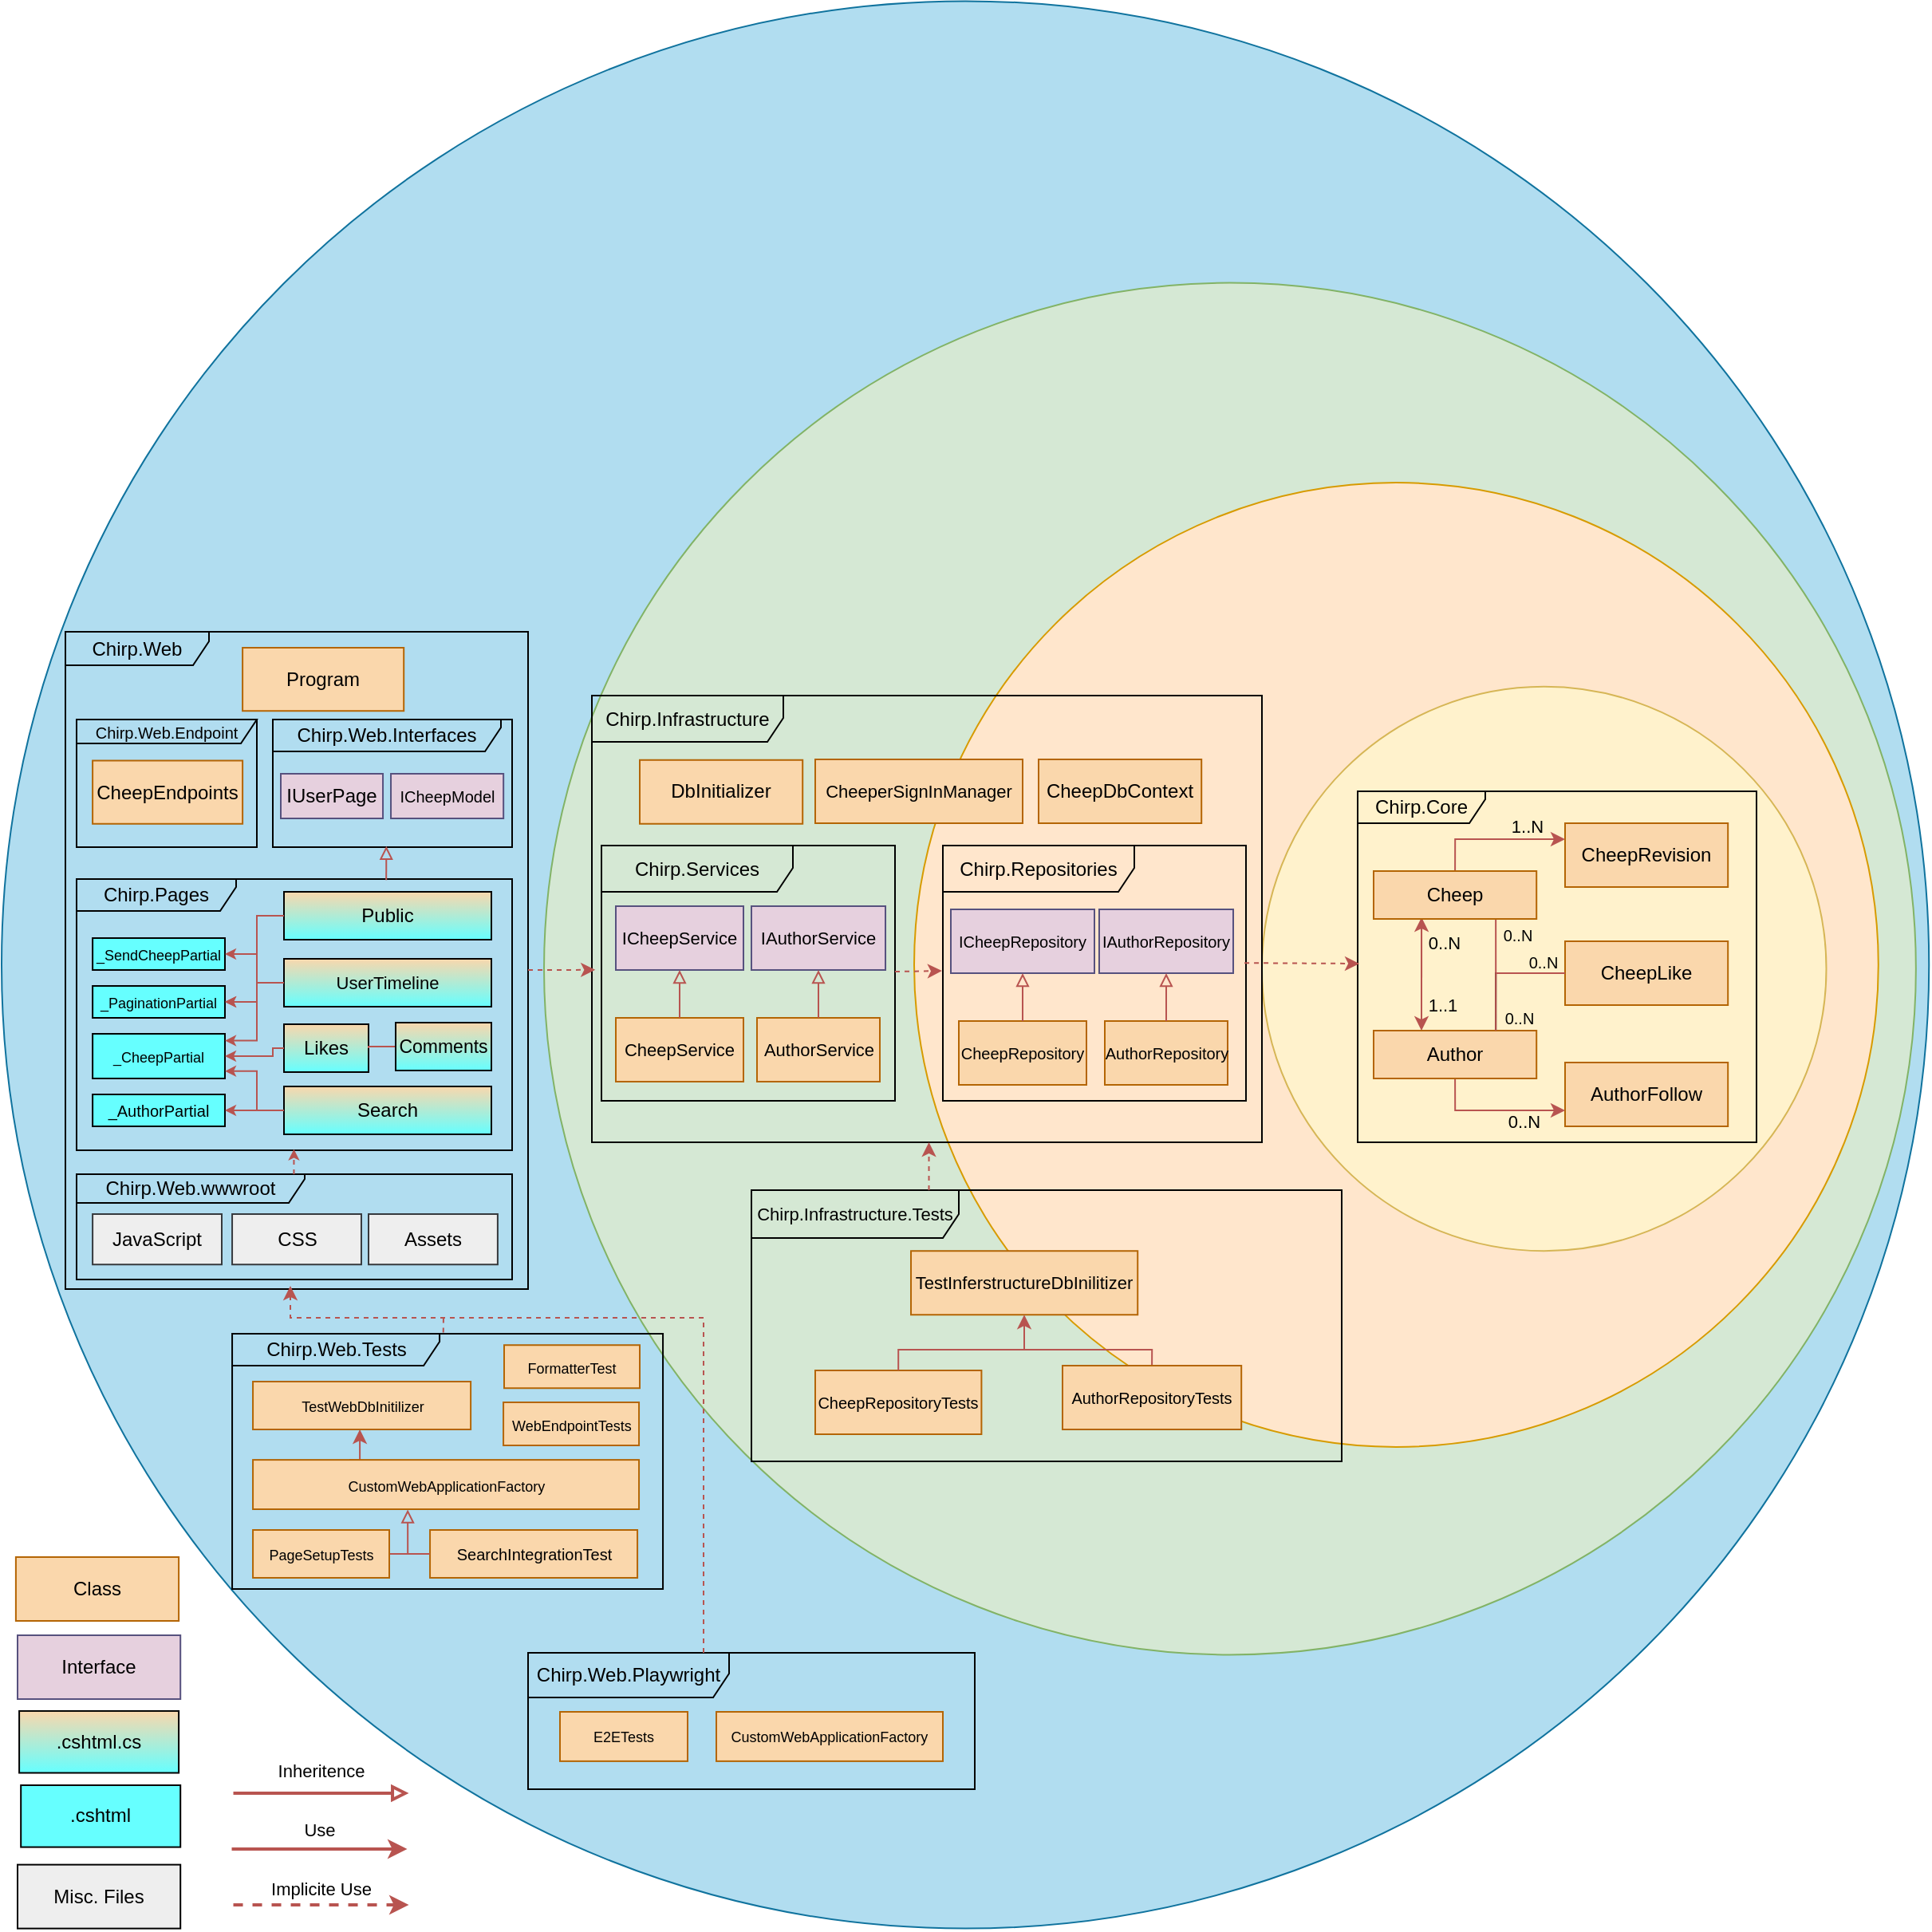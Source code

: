 <mxfile version="25.0.3">
  <diagram name="Side-1" id="nN8M2TYEpf9TXSCZ7ov6">
    <mxGraphModel dx="2339" dy="2115" grid="1" gridSize="10" guides="1" tooltips="1" connect="1" arrows="1" fold="1" page="1" pageScale="1" pageWidth="827" pageHeight="1169" math="0" shadow="0">
      <root>
        <mxCell id="0" />
        <mxCell id="1" parent="0" />
        <mxCell id="RyBurUhnKJ1ASNkBhI7w-6" value="" style="ellipse;whiteSpace=wrap;html=1;aspect=fixed;fillColor=#b1ddf0;strokeColor=#10739e;" parent="1" vertex="1">
          <mxGeometry x="-530" y="-175.31" width="1208.12" height="1208.12" as="geometry" />
        </mxCell>
        <mxCell id="RyBurUhnKJ1ASNkBhI7w-5" value="" style="ellipse;whiteSpace=wrap;html=1;aspect=fixed;fillColor=#d5e8d4;strokeColor=#82b366;" parent="1" vertex="1">
          <mxGeometry x="-190" y="1.28" width="859.93" height="859.93" as="geometry" />
        </mxCell>
        <mxCell id="RyBurUhnKJ1ASNkBhI7w-4" value="" style="ellipse;whiteSpace=wrap;html=1;aspect=fixed;fillColor=#ffe6cc;strokeColor=#d79b00;" parent="1" vertex="1">
          <mxGeometry x="42" y="126.55" width="604.39" height="604.39" as="geometry" />
        </mxCell>
        <mxCell id="RyBurUhnKJ1ASNkBhI7w-3" value="" style="ellipse;whiteSpace=wrap;html=1;aspect=fixed;fillColor=#fff2cc;strokeColor=#d6b656;" parent="1" vertex="1">
          <mxGeometry x="260" y="254.37" width="353.75" height="353.75" as="geometry" />
        </mxCell>
        <mxCell id="RyBurUhnKJ1ASNkBhI7w-7" value="Chirp.Core" style="shape=umlFrame;whiteSpace=wrap;html=1;pointerEvents=0;recursiveResize=0;container=1;collapsible=0;width=80;fillColor=none;height=20;" parent="1" vertex="1">
          <mxGeometry x="320" y="320" width="250" height="220" as="geometry" />
        </mxCell>
        <mxCell id="RyBurUhnKJ1ASNkBhI7w-99" value="AuthorFollow" style="rounded=0;whiteSpace=wrap;html=1;fillColor=#fad7ac;strokeColor=#b46504;" parent="RyBurUhnKJ1ASNkBhI7w-7" vertex="1">
          <mxGeometry x="130.0" y="170" width="102.1" height="40" as="geometry" />
        </mxCell>
        <mxCell id="RyBurUhnKJ1ASNkBhI7w-101" value="CheepRevision" style="rounded=0;whiteSpace=wrap;html=1;fillColor=#fad7ac;strokeColor=#b46504;" parent="RyBurUhnKJ1ASNkBhI7w-7" vertex="1">
          <mxGeometry x="130.0" y="20.0" width="102.1" height="40" as="geometry" />
        </mxCell>
        <mxCell id="RyBurUhnKJ1ASNkBhI7w-100" value="CheepLike" style="rounded=0;whiteSpace=wrap;html=1;fillColor=#fad7ac;strokeColor=#b46504;" parent="RyBurUhnKJ1ASNkBhI7w-7" vertex="1">
          <mxGeometry x="130" y="94" width="102.1" height="40" as="geometry" />
        </mxCell>
        <mxCell id="RyBurUhnKJ1ASNkBhI7w-103" style="edgeStyle=orthogonalEdgeStyle;rounded=0;orthogonalLoop=1;jettySize=auto;html=1;fillColor=#f8cecc;strokeColor=#b85450;" parent="RyBurUhnKJ1ASNkBhI7w-7" edge="1">
          <mxGeometry relative="1" as="geometry">
            <mxPoint x="40" y="149" as="sourcePoint" />
            <mxPoint x="40.04" y="79" as="targetPoint" />
          </mxGeometry>
        </mxCell>
        <mxCell id="RyBurUhnKJ1ASNkBhI7w-104" value="0..N" style="edgeLabel;html=1;align=center;verticalAlign=middle;resizable=0;points=[];labelBackgroundColor=none;" parent="RyBurUhnKJ1ASNkBhI7w-103" vertex="1" connectable="0">
          <mxGeometry x="0.384" relative="1" as="geometry">
            <mxPoint x="14" y="-6" as="offset" />
          </mxGeometry>
        </mxCell>
        <mxCell id="RyBurUhnKJ1ASNkBhI7w-22" value="Chirp.Infrastructure" style="shape=umlFrame;whiteSpace=wrap;html=1;pointerEvents=0;recursiveResize=0;container=1;collapsible=0;width=120;fillColor=none;height=29;" parent="1" vertex="1">
          <mxGeometry x="-160" y="260" width="420" height="280" as="geometry" />
        </mxCell>
        <mxCell id="RyBurUhnKJ1ASNkBhI7w-135" value="Chirp.Repositories" style="shape=umlFrame;whiteSpace=wrap;html=1;pointerEvents=0;recursiveResize=0;container=1;collapsible=0;width=120;fillColor=none;height=29;" parent="RyBurUhnKJ1ASNkBhI7w-22" vertex="1">
          <mxGeometry x="220" y="94" width="190" height="160" as="geometry" />
        </mxCell>
        <mxCell id="RyBurUhnKJ1ASNkBhI7w-136" value="&lt;font style=&quot;font-size: 10px;&quot;&gt;ICheepRepository&lt;/font&gt;" style="rounded=0;whiteSpace=wrap;html=1;fillColor=#E6D0DE;strokeColor=#56517e;rotation=0;" parent="RyBurUhnKJ1ASNkBhI7w-135" vertex="1">
          <mxGeometry x="5" y="40" width="90" height="40" as="geometry" />
        </mxCell>
        <mxCell id="RyBurUhnKJ1ASNkBhI7w-137" value="&lt;font style=&quot;font-size: 10px;&quot;&gt;IAuthorRepository&lt;/font&gt;" style="rounded=0;whiteSpace=wrap;html=1;fillColor=#E6D0DE;strokeColor=#56517e;rotation=0;" parent="RyBurUhnKJ1ASNkBhI7w-135" vertex="1">
          <mxGeometry x="97.99" y="40" width="84.02" height="40" as="geometry" />
        </mxCell>
        <mxCell id="RyBurUhnKJ1ASNkBhI7w-140" value="&lt;font style=&quot;font-size: 10px;&quot;&gt;CheepRepository&lt;/font&gt;" style="rounded=0;whiteSpace=wrap;html=1;fillColor=#fad7ac;strokeColor=#b46504;" parent="RyBurUhnKJ1ASNkBhI7w-135" vertex="1">
          <mxGeometry x="10" y="110" width="80" height="40" as="geometry" />
        </mxCell>
        <mxCell id="RyBurUhnKJ1ASNkBhI7w-142" style="edgeStyle=orthogonalEdgeStyle;rounded=0;orthogonalLoop=1;jettySize=auto;html=1;exitX=0.5;exitY=0;exitDx=0;exitDy=0;endArrow=block;endFill=0;fillColor=#f8cecc;strokeColor=#b85450;" parent="RyBurUhnKJ1ASNkBhI7w-135" source="RyBurUhnKJ1ASNkBhI7w-140" target="RyBurUhnKJ1ASNkBhI7w-136" edge="1">
          <mxGeometry relative="1" as="geometry" />
        </mxCell>
        <mxCell id="RyBurUhnKJ1ASNkBhI7w-141" value="&lt;font style=&quot;font-size: 10px;&quot;&gt;AuthorRepository&lt;/font&gt;" style="rounded=0;whiteSpace=wrap;html=1;fillColor=#fad7ac;strokeColor=#b46504;" parent="RyBurUhnKJ1ASNkBhI7w-135" vertex="1">
          <mxGeometry x="101.5" y="110" width="77" height="40" as="geometry" />
        </mxCell>
        <mxCell id="RyBurUhnKJ1ASNkBhI7w-143" style="edgeStyle=orthogonalEdgeStyle;rounded=0;orthogonalLoop=1;jettySize=auto;html=1;exitX=0.5;exitY=0;exitDx=0;exitDy=0;endArrow=block;endFill=0;fillColor=#f8cecc;strokeColor=#b85450;" parent="RyBurUhnKJ1ASNkBhI7w-135" source="RyBurUhnKJ1ASNkBhI7w-141" target="RyBurUhnKJ1ASNkBhI7w-137" edge="1">
          <mxGeometry relative="1" as="geometry" />
        </mxCell>
        <mxCell id="RyBurUhnKJ1ASNkBhI7w-134" value="Chirp.Services" style="shape=umlFrame;whiteSpace=wrap;html=1;pointerEvents=0;recursiveResize=0;container=1;collapsible=0;width=120;fillColor=none;height=29;" parent="RyBurUhnKJ1ASNkBhI7w-22" vertex="1">
          <mxGeometry x="6" y="94" width="184" height="160" as="geometry" />
        </mxCell>
        <mxCell id="RyBurUhnKJ1ASNkBhI7w-146" value="" style="endArrow=classic;html=1;rounded=0;entryX=-0.003;entryY=0.491;entryDx=0;entryDy=0;entryPerimeter=0;dashed=1;fillColor=#f8cecc;strokeColor=#b85450;" parent="RyBurUhnKJ1ASNkBhI7w-22" target="RyBurUhnKJ1ASNkBhI7w-135" edge="1">
          <mxGeometry width="50" height="50" relative="1" as="geometry">
            <mxPoint x="190" y="173" as="sourcePoint" />
            <mxPoint x="481" y="170" as="targetPoint" />
          </mxGeometry>
        </mxCell>
        <mxCell id="RyBurUhnKJ1ASNkBhI7w-160" value="&lt;font style=&quot;font-size: 11px;&quot;&gt;CheeperSignInManager&lt;/font&gt;" style="rounded=0;whiteSpace=wrap;html=1;fillColor=#fad7ac;strokeColor=#b46504;" parent="RyBurUhnKJ1ASNkBhI7w-22" vertex="1">
          <mxGeometry x="140" y="40" width="130" height="40" as="geometry" />
        </mxCell>
        <mxCell id="RyBurUhnKJ1ASNkBhI7w-159" value="CheepDbContext" style="rounded=0;whiteSpace=wrap;html=1;fillColor=#fad7ac;strokeColor=#b46504;" parent="RyBurUhnKJ1ASNkBhI7w-22" vertex="1">
          <mxGeometry x="280" y="40" width="102.1" height="40" as="geometry" />
        </mxCell>
        <mxCell id="RyBurUhnKJ1ASNkBhI7w-23" value="Chirp.Web" style="shape=umlFrame;whiteSpace=wrap;html=1;pointerEvents=0;recursiveResize=0;container=1;collapsible=0;width=90;fillColor=none;height=21;" parent="1" vertex="1">
          <mxGeometry x="-490" y="220" width="290" height="412" as="geometry" />
        </mxCell>
        <mxCell id="RyBurUhnKJ1ASNkBhI7w-163" value="Chirp.Web.wwwroot" style="shape=umlFrame;whiteSpace=wrap;html=1;pointerEvents=0;recursiveResize=0;container=1;collapsible=0;width=143;fillColor=none;height=18;" parent="RyBurUhnKJ1ASNkBhI7w-23" vertex="1">
          <mxGeometry x="7" y="340" width="273" height="66" as="geometry" />
        </mxCell>
        <mxCell id="RyBurUhnKJ1ASNkBhI7w-166" value="Chirp.Pages" style="shape=umlFrame;whiteSpace=wrap;html=1;pointerEvents=0;recursiveResize=0;container=1;collapsible=0;width=100;fillColor=none;height=20;" parent="RyBurUhnKJ1ASNkBhI7w-23" vertex="1">
          <mxGeometry x="7" y="155" width="273" height="170" as="geometry" />
        </mxCell>
        <mxCell id="RyBurUhnKJ1ASNkBhI7w-175" value="&lt;font style=&quot;font-size: 11px;&quot;&gt;UserTimeline&lt;/font&gt;" style="rounded=0;whiteSpace=wrap;html=1;fillColor=#fad7ac;strokeColor=default;gradientDirection=south;gradientColor=#66FFFF;" parent="RyBurUhnKJ1ASNkBhI7w-166" vertex="1">
          <mxGeometry x="130" y="50" width="130" height="30" as="geometry" />
        </mxCell>
        <mxCell id="RyBurUhnKJ1ASNkBhI7w-177" value="Search" style="rounded=0;whiteSpace=wrap;html=1;fillColor=#fad7ac;strokeColor=default;gradientDirection=south;gradientColor=#66FFFF;" parent="RyBurUhnKJ1ASNkBhI7w-166" vertex="1">
          <mxGeometry x="130" y="130" width="130" height="30" as="geometry" />
        </mxCell>
        <mxCell id="RyBurUhnKJ1ASNkBhI7w-179" value="Likes" style="rounded=0;whiteSpace=wrap;html=1;fillColor=#fad7ac;strokeColor=default;gradientDirection=south;gradientColor=#66FFFF;" parent="RyBurUhnKJ1ASNkBhI7w-166" vertex="1">
          <mxGeometry x="130" y="91" width="53" height="30" as="geometry" />
        </mxCell>
        <mxCell id="RyBurUhnKJ1ASNkBhI7w-180" value="Public" style="rounded=0;whiteSpace=wrap;html=1;fillColor=#fad7ac;strokeColor=default;gradientDirection=south;gradientColor=#66FFFF;" parent="RyBurUhnKJ1ASNkBhI7w-166" vertex="1">
          <mxGeometry x="130" y="8" width="130" height="30" as="geometry" />
        </mxCell>
        <mxCell id="RyBurUhnKJ1ASNkBhI7w-199" style="edgeStyle=orthogonalEdgeStyle;rounded=0;orthogonalLoop=1;jettySize=auto;html=1;exitX=0;exitY=0.5;exitDx=0;exitDy=0;entryX=1;entryY=0.5;entryDx=0;entryDy=0;endArrow=none;endFill=0;fillColor=#f8cecc;strokeColor=#b85450;" parent="RyBurUhnKJ1ASNkBhI7w-166" source="RyBurUhnKJ1ASNkBhI7w-178" target="RyBurUhnKJ1ASNkBhI7w-179" edge="1">
          <mxGeometry relative="1" as="geometry" />
        </mxCell>
        <mxCell id="RyBurUhnKJ1ASNkBhI7w-178" value="&lt;font style=&quot;font-size: 11.5px;&quot;&gt;Comments&lt;/font&gt;" style="rounded=0;whiteSpace=wrap;html=1;fillColor=#fad7ac;strokeColor=default;gradientDirection=south;gradientColor=#66FFFF;" parent="RyBurUhnKJ1ASNkBhI7w-166" vertex="1">
          <mxGeometry x="200" y="90" width="60" height="30" as="geometry" />
        </mxCell>
        <mxCell id="RyBurUhnKJ1ASNkBhI7w-167" value="Chirp.Web.Interfaces" style="shape=umlFrame;whiteSpace=wrap;html=1;pointerEvents=0;recursiveResize=0;container=1;collapsible=0;width=143;fillColor=none;height=20;" parent="RyBurUhnKJ1ASNkBhI7w-23" vertex="1">
          <mxGeometry x="130" y="55" width="150" height="80" as="geometry" />
        </mxCell>
        <mxCell id="RyBurUhnKJ1ASNkBhI7w-171" value="&lt;font style=&quot;font-size: 10px;&quot;&gt;ICheepModel&lt;/font&gt;" style="rounded=0;whiteSpace=wrap;html=1;fillColor=#E6D0DE;strokeColor=#56517e;rotation=0;" parent="RyBurUhnKJ1ASNkBhI7w-167" vertex="1">
          <mxGeometry x="74.02" y="34" width="70.56" height="28" as="geometry" />
        </mxCell>
        <mxCell id="RyBurUhnKJ1ASNkBhI7w-170" value="&lt;font&gt;IUserPage&lt;/font&gt;" style="rounded=0;whiteSpace=wrap;html=1;fillColor=#E6D0DE;strokeColor=#56517e;rotation=0;" parent="RyBurUhnKJ1ASNkBhI7w-167" vertex="1">
          <mxGeometry x="5" y="34" width="64.02" height="28" as="geometry" />
        </mxCell>
        <mxCell id="RyBurUhnKJ1ASNkBhI7w-168" value="&lt;font style=&quot;font-size: 10px;&quot;&gt;Chirp.Web.Endpoint&lt;/font&gt;" style="shape=umlFrame;whiteSpace=wrap;html=1;pointerEvents=0;recursiveResize=0;container=1;collapsible=0;width=113;fillColor=none;height=15;" parent="RyBurUhnKJ1ASNkBhI7w-23" vertex="1">
          <mxGeometry x="7" y="55" width="113" height="80" as="geometry" />
        </mxCell>
        <mxCell id="RyBurUhnKJ1ASNkBhI7w-181" style="edgeStyle=orthogonalEdgeStyle;rounded=0;orthogonalLoop=1;jettySize=auto;html=1;entryX=0.421;entryY=1.005;entryDx=0;entryDy=0;entryPerimeter=0;fillColor=#f8cecc;strokeColor=#b85450;endArrow=block;endFill=0;exitX=0.711;exitY=0.004;exitDx=0;exitDy=0;exitPerimeter=0;" parent="RyBurUhnKJ1ASNkBhI7w-23" source="RyBurUhnKJ1ASNkBhI7w-166" edge="1">
          <mxGeometry relative="1" as="geometry">
            <mxPoint x="201" y="157" as="sourcePoint" />
            <mxPoint x="201.15" y="134.4" as="targetPoint" />
          </mxGeometry>
        </mxCell>
        <mxCell id="RKfs2ECPPXJ6RIF6PNYo-40" style="edgeStyle=orthogonalEdgeStyle;rounded=0;orthogonalLoop=1;jettySize=auto;html=1;entryX=0.499;entryY=0.996;entryDx=0;entryDy=0;entryPerimeter=0;endSize=4;fillColor=#f8cecc;strokeColor=#b85450;dashed=1;" parent="RyBurUhnKJ1ASNkBhI7w-23" source="RyBurUhnKJ1ASNkBhI7w-163" target="RyBurUhnKJ1ASNkBhI7w-166" edge="1">
          <mxGeometry relative="1" as="geometry">
            <Array as="points">
              <mxPoint x="140" y="340" />
              <mxPoint x="140" y="340" />
            </Array>
          </mxGeometry>
        </mxCell>
        <mxCell id="RyBurUhnKJ1ASNkBhI7w-16" value="Chirp.Web.Tests" style="shape=umlFrame;whiteSpace=wrap;html=1;pointerEvents=0;recursiveResize=0;container=1;collapsible=0;width=130;fillColor=none;height=20;" parent="1" vertex="1">
          <mxGeometry x="-385.47" y="660" width="270" height="160" as="geometry" />
        </mxCell>
        <mxCell id="RKfs2ECPPXJ6RIF6PNYo-20" value="&lt;font style=&quot;font-size: 9px;&quot;&gt;WebEndpointTests&lt;/font&gt;" style="rounded=0;whiteSpace=wrap;html=1;fillColor=#fad7ac;strokeColor=#b46504;" parent="RyBurUhnKJ1ASNkBhI7w-16" vertex="1">
          <mxGeometry x="170" y="43" width="85" height="27" as="geometry" />
        </mxCell>
        <mxCell id="RKfs2ECPPXJ6RIF6PNYo-22" value="&lt;font style=&quot;font-size: 10px;&quot;&gt;SearchIntegrationTest&lt;/font&gt;" style="rounded=0;whiteSpace=wrap;html=1;fillColor=#fad7ac;strokeColor=#b46504;" parent="RyBurUhnKJ1ASNkBhI7w-16" vertex="1">
          <mxGeometry x="124" y="123" width="130" height="30" as="geometry" />
        </mxCell>
        <mxCell id="RKfs2ECPPXJ6RIF6PNYo-29" style="edgeStyle=orthogonalEdgeStyle;rounded=0;orthogonalLoop=1;jettySize=auto;html=1;exitX=0.25;exitY=0;exitDx=0;exitDy=0;fillColor=#f8cecc;strokeColor=#b85450;endArrow=classic;endFill=1;" parent="RyBurUhnKJ1ASNkBhI7w-16" source="RKfs2ECPPXJ6RIF6PNYo-15" target="RKfs2ECPPXJ6RIF6PNYo-12" edge="1">
          <mxGeometry relative="1" as="geometry">
            <Array as="points">
              <mxPoint x="80" y="70" />
              <mxPoint x="80" y="70" />
            </Array>
          </mxGeometry>
        </mxCell>
        <mxCell id="RKfs2ECPPXJ6RIF6PNYo-15" value="&lt;font style=&quot;font-size: 9px;&quot;&gt;CustomWebApplicationFactory&lt;/font&gt;" style="rounded=0;whiteSpace=wrap;html=1;fillColor=#fad7ac;strokeColor=#b46504;" parent="RyBurUhnKJ1ASNkBhI7w-16" vertex="1">
          <mxGeometry x="13" y="79.06" width="242" height="30.94" as="geometry" />
        </mxCell>
        <mxCell id="RKfs2ECPPXJ6RIF6PNYo-12" value="&lt;font style=&quot;font-size: 9px;&quot;&gt;TestWebDbInitilizer&lt;/font&gt;" style="rounded=0;whiteSpace=wrap;html=1;fillColor=#fad7ac;strokeColor=#b46504;" parent="RyBurUhnKJ1ASNkBhI7w-16" vertex="1">
          <mxGeometry x="13" y="30" width="136.53" height="30" as="geometry" />
        </mxCell>
        <mxCell id="RKfs2ECPPXJ6RIF6PNYo-27" style="edgeStyle=orthogonalEdgeStyle;rounded=0;orthogonalLoop=1;jettySize=auto;html=1;exitX=1;exitY=0.5;exitDx=0;exitDy=0;endArrow=none;endFill=0;fillColor=#f8cecc;strokeColor=#b85450;" parent="RyBurUhnKJ1ASNkBhI7w-16" source="RKfs2ECPPXJ6RIF6PNYo-21" target="RKfs2ECPPXJ6RIF6PNYo-22" edge="1">
          <mxGeometry relative="1" as="geometry" />
        </mxCell>
        <mxCell id="RKfs2ECPPXJ6RIF6PNYo-21" value="&lt;font style=&quot;font-size: 9px;&quot;&gt;PageSetupTests&lt;/font&gt;" style="rounded=0;whiteSpace=wrap;html=1;fillColor=#fad7ac;strokeColor=#b46504;" parent="RyBurUhnKJ1ASNkBhI7w-16" vertex="1">
          <mxGeometry x="13" y="123" width="85.47" height="30" as="geometry" />
        </mxCell>
        <mxCell id="RKfs2ECPPXJ6RIF6PNYo-25" style="edgeStyle=orthogonalEdgeStyle;rounded=0;orthogonalLoop=1;jettySize=auto;html=1;exitX=0;exitY=0.5;exitDx=0;exitDy=0;entryX=0.401;entryY=1.009;entryDx=0;entryDy=0;entryPerimeter=0;fillColor=#f8cecc;strokeColor=#b85450;endArrow=block;endFill=0;" parent="RyBurUhnKJ1ASNkBhI7w-16" source="RKfs2ECPPXJ6RIF6PNYo-22" target="RKfs2ECPPXJ6RIF6PNYo-15" edge="1">
          <mxGeometry relative="1" as="geometry" />
        </mxCell>
        <mxCell id="RyBurUhnKJ1ASNkBhI7w-20" value="&lt;font style=&quot;font-size: 11px;&quot;&gt;Chirp.Infrastructure.Tests&lt;/font&gt;" style="shape=umlFrame;whiteSpace=wrap;html=1;pointerEvents=0;recursiveResize=0;container=1;collapsible=0;width=130;fillColor=none;height=30;" parent="1" vertex="1">
          <mxGeometry x="-60" y="570" width="370" height="170" as="geometry" />
        </mxCell>
        <mxCell id="RKfs2ECPPXJ6RIF6PNYo-3" value="&lt;font style=&quot;font-size: 10px;&quot;&gt;CheepRepositoryTests&lt;/font&gt;" style="rounded=0;whiteSpace=wrap;html=1;fillColor=#fad7ac;strokeColor=#b46504;" parent="RyBurUhnKJ1ASNkBhI7w-20" vertex="1">
          <mxGeometry x="40" y="113" width="104.2" height="40" as="geometry" />
        </mxCell>
        <mxCell id="RKfs2ECPPXJ6RIF6PNYo-9" value="" style="endArrow=none;html=1;rounded=0;exitX=0.5;exitY=0;exitDx=0;exitDy=0;edgeStyle=orthogonalEdgeStyle;fillColor=#f8cecc;strokeColor=#b85450;" parent="RyBurUhnKJ1ASNkBhI7w-20" source="RKfs2ECPPXJ6RIF6PNYo-3" edge="1">
          <mxGeometry width="50" height="50" relative="1" as="geometry">
            <mxPoint x="90" y="140" as="sourcePoint" />
            <mxPoint x="210" y="100" as="targetPoint" />
            <Array as="points">
              <mxPoint x="92" y="100" />
              <mxPoint x="180" y="100" />
            </Array>
          </mxGeometry>
        </mxCell>
        <mxCell id="RyBurUhnKJ1ASNkBhI7w-21" value="Chirp.Web.Playwright" style="shape=umlFrame;whiteSpace=wrap;html=1;pointerEvents=0;recursiveResize=0;container=1;collapsible=0;width=126;fillColor=none;height=28;strokeColor=default;" parent="1" vertex="1">
          <mxGeometry x="-200" y="860" width="280" height="85.47" as="geometry" />
        </mxCell>
        <mxCell id="RKfs2ECPPXJ6RIF6PNYo-30" value="&lt;font style=&quot;font-size: 9px;&quot;&gt;CustomWebApplicationFactory&lt;/font&gt;" style="rounded=0;whiteSpace=wrap;html=1;fillColor=#fad7ac;strokeColor=#b46504;" parent="RyBurUhnKJ1ASNkBhI7w-21" vertex="1">
          <mxGeometry x="118" y="37" width="142" height="30.94" as="geometry" />
        </mxCell>
        <mxCell id="RyBurUhnKJ1ASNkBhI7w-95" value="Misc. Files" style="rounded=0;whiteSpace=wrap;html=1;fillColor=#EEEEEE;strokeColor=default;" parent="1" vertex="1">
          <mxGeometry x="-520" y="992.81" width="102.1" height="40" as="geometry" />
        </mxCell>
        <mxCell id="RyBurUhnKJ1ASNkBhI7w-96" value="Interface" style="rounded=0;whiteSpace=wrap;html=1;fillColor=#E6D0DE;strokeColor=#56517e;" parent="1" vertex="1">
          <mxGeometry x="-520" y="849" width="102.1" height="40" as="geometry" />
        </mxCell>
        <mxCell id="RyBurUhnKJ1ASNkBhI7w-102" style="edgeStyle=orthogonalEdgeStyle;rounded=0;orthogonalLoop=1;jettySize=auto;html=1;exitX=0.5;exitY=1;exitDx=0;exitDy=0;fillColor=#f8cecc;strokeColor=#b85450;" parent="1" source="RyBurUhnKJ1ASNkBhI7w-97" target="RyBurUhnKJ1ASNkBhI7w-98" edge="1">
          <mxGeometry relative="1" as="geometry">
            <Array as="points">
              <mxPoint x="360" y="400" />
            </Array>
          </mxGeometry>
        </mxCell>
        <mxCell id="RyBurUhnKJ1ASNkBhI7w-106" value="1..1" style="edgeLabel;html=1;align=center;verticalAlign=middle;resizable=0;points=[];labelBackgroundColor=none;" parent="RyBurUhnKJ1ASNkBhI7w-102" vertex="1" connectable="0">
          <mxGeometry x="0.443" y="2" relative="1" as="geometry">
            <mxPoint x="11" y="9" as="offset" />
          </mxGeometry>
        </mxCell>
        <mxCell id="RyBurUhnKJ1ASNkBhI7w-116" style="edgeStyle=orthogonalEdgeStyle;rounded=0;orthogonalLoop=1;jettySize=auto;html=1;exitX=0.75;exitY=1;exitDx=0;exitDy=0;entryX=0;entryY=0.5;entryDx=0;entryDy=0;endArrow=none;endFill=0;fillColor=#f8cecc;strokeColor=#b85450;" parent="1" source="RyBurUhnKJ1ASNkBhI7w-97" target="RyBurUhnKJ1ASNkBhI7w-100" edge="1">
          <mxGeometry relative="1" as="geometry" />
        </mxCell>
        <mxCell id="RyBurUhnKJ1ASNkBhI7w-119" style="edgeStyle=orthogonalEdgeStyle;rounded=0;orthogonalLoop=1;jettySize=auto;html=1;exitX=0.5;exitY=0;exitDx=0;exitDy=0;entryX=0;entryY=0.25;entryDx=0;entryDy=0;fillColor=#f8cecc;strokeColor=#b85450;" parent="1" source="RyBurUhnKJ1ASNkBhI7w-97" target="RyBurUhnKJ1ASNkBhI7w-101" edge="1">
          <mxGeometry relative="1" as="geometry">
            <Array as="points">
              <mxPoint x="381" y="350" />
            </Array>
          </mxGeometry>
        </mxCell>
        <mxCell id="RyBurUhnKJ1ASNkBhI7w-121" value="1..N" style="edgeLabel;html=1;align=center;verticalAlign=middle;resizable=0;points=[];labelBackgroundColor=none;" parent="RyBurUhnKJ1ASNkBhI7w-119" vertex="1" connectable="0">
          <mxGeometry x="0.361" y="-1" relative="1" as="geometry">
            <mxPoint x="4" y="-9" as="offset" />
          </mxGeometry>
        </mxCell>
        <mxCell id="RyBurUhnKJ1ASNkBhI7w-97" value="Cheep" style="rounded=0;whiteSpace=wrap;html=1;fillColor=#fad7ac;strokeColor=#b46504;" parent="1" vertex="1">
          <mxGeometry x="330" y="370" width="102.1" height="30" as="geometry" />
        </mxCell>
        <mxCell id="RyBurUhnKJ1ASNkBhI7w-110" style="edgeStyle=orthogonalEdgeStyle;rounded=0;orthogonalLoop=1;jettySize=auto;html=1;exitX=0.75;exitY=0;exitDx=0;exitDy=0;entryX=0;entryY=0.5;entryDx=0;entryDy=0;endArrow=none;endFill=0;" parent="1" source="RyBurUhnKJ1ASNkBhI7w-98" target="RyBurUhnKJ1ASNkBhI7w-100" edge="1">
          <mxGeometry relative="1" as="geometry" />
        </mxCell>
        <mxCell id="RyBurUhnKJ1ASNkBhI7w-118" style="edgeStyle=orthogonalEdgeStyle;rounded=0;orthogonalLoop=1;jettySize=auto;html=1;exitX=0.5;exitY=1;exitDx=0;exitDy=0;entryX=0;entryY=0.75;entryDx=0;entryDy=0;fillColor=#f8cecc;strokeColor=#b85450;" parent="1" source="RyBurUhnKJ1ASNkBhI7w-98" target="RyBurUhnKJ1ASNkBhI7w-99" edge="1">
          <mxGeometry relative="1" as="geometry">
            <Array as="points">
              <mxPoint x="381" y="520" />
            </Array>
          </mxGeometry>
        </mxCell>
        <mxCell id="RyBurUhnKJ1ASNkBhI7w-120" value="0..N" style="edgeLabel;html=1;align=center;verticalAlign=middle;resizable=0;points=[];labelBackgroundColor=none;" parent="RyBurUhnKJ1ASNkBhI7w-118" vertex="1" connectable="0">
          <mxGeometry x="0.3" relative="1" as="geometry">
            <mxPoint x="5" y="7" as="offset" />
          </mxGeometry>
        </mxCell>
        <mxCell id="RyBurUhnKJ1ASNkBhI7w-98" value="Author" style="rounded=0;whiteSpace=wrap;html=1;fillColor=#fad7ac;strokeColor=#b46504;" parent="1" vertex="1">
          <mxGeometry x="330" y="470" width="102.1" height="30" as="geometry" />
        </mxCell>
        <mxCell id="RyBurUhnKJ1ASNkBhI7w-111" style="edgeStyle=orthogonalEdgeStyle;rounded=0;orthogonalLoop=1;jettySize=auto;html=1;exitX=0;exitY=0.5;exitDx=0;exitDy=0;entryX=0.75;entryY=0;entryDx=0;entryDy=0;endArrow=none;endFill=0;fillColor=#f8cecc;strokeColor=#b85450;" parent="1" source="RyBurUhnKJ1ASNkBhI7w-100" target="RyBurUhnKJ1ASNkBhI7w-98" edge="1">
          <mxGeometry relative="1" as="geometry" />
        </mxCell>
        <mxCell id="RyBurUhnKJ1ASNkBhI7w-114" value="0..N" style="edgeLabel;html=1;align=center;verticalAlign=middle;resizable=0;points=[];labelBackgroundColor=none;fontSize=10;" parent="RyBurUhnKJ1ASNkBhI7w-111" vertex="1" connectable="0">
          <mxGeometry x="0.618" y="1" relative="1" as="geometry">
            <mxPoint x="13" y="7" as="offset" />
          </mxGeometry>
        </mxCell>
        <mxCell id="RyBurUhnKJ1ASNkBhI7w-115" value="0..N" style="edgeLabel;html=1;align=center;verticalAlign=middle;resizable=0;points=[];labelBackgroundColor=none;fontSize=10;" parent="RyBurUhnKJ1ASNkBhI7w-111" vertex="1" connectable="0">
          <mxGeometry x="-0.547" relative="1" as="geometry">
            <mxPoint x="-12" y="-24" as="offset" />
          </mxGeometry>
        </mxCell>
        <mxCell id="RyBurUhnKJ1ASNkBhI7w-117" value="0..N" style="edgeLabel;html=1;align=center;verticalAlign=middle;resizable=0;points=[];fontColor=default;labelBackgroundColor=none;fontSize=10;" parent="RyBurUhnKJ1ASNkBhI7w-111" vertex="1" connectable="0">
          <mxGeometry x="-0.678" y="-1" relative="1" as="geometry">
            <mxPoint x="-1" y="-6" as="offset" />
          </mxGeometry>
        </mxCell>
        <mxCell id="RyBurUhnKJ1ASNkBhI7w-145" value="" style="endArrow=classic;html=1;rounded=0;exitX=0.995;exitY=0.46;exitDx=0;exitDy=0;exitPerimeter=0;dashed=1;fillColor=#f8cecc;strokeColor=#b85450;" parent="1" source="RyBurUhnKJ1ASNkBhI7w-135" edge="1">
          <mxGeometry width="50" height="50" relative="1" as="geometry">
            <mxPoint x="260" y="470" as="sourcePoint" />
            <mxPoint x="321" y="428" as="targetPoint" />
          </mxGeometry>
        </mxCell>
        <mxCell id="RyBurUhnKJ1ASNkBhI7w-153" value="&lt;font style=&quot;font-size: 11px;&quot;&gt;ICheepService&lt;/font&gt;" style="rounded=0;whiteSpace=wrap;html=1;fillColor=#E6D0DE;strokeColor=#56517e;rotation=0;" parent="1" vertex="1">
          <mxGeometry x="-145" y="392" width="80" height="40" as="geometry" />
        </mxCell>
        <mxCell id="RyBurUhnKJ1ASNkBhI7w-154" value="&lt;font style=&quot;font-size: 11px;&quot;&gt;IAuthorService&lt;/font&gt;" style="rounded=0;whiteSpace=wrap;html=1;fillColor=#E6D0DE;strokeColor=#56517e;rotation=0;" parent="1" vertex="1">
          <mxGeometry x="-60.01" y="392" width="84.02" height="40" as="geometry" />
        </mxCell>
        <mxCell id="RyBurUhnKJ1ASNkBhI7w-155" value="&lt;font style=&quot;font-size: 11px;&quot;&gt;CheepService&lt;/font&gt;" style="rounded=0;whiteSpace=wrap;html=1;fillColor=#fad7ac;strokeColor=#b46504;" parent="1" vertex="1">
          <mxGeometry x="-145" y="462" width="80" height="40" as="geometry" />
        </mxCell>
        <mxCell id="RyBurUhnKJ1ASNkBhI7w-156" style="edgeStyle=orthogonalEdgeStyle;rounded=0;orthogonalLoop=1;jettySize=auto;html=1;exitX=0.5;exitY=0;exitDx=0;exitDy=0;endArrow=block;endFill=0;fillColor=#f8cecc;strokeColor=#b85450;" parent="1" source="RyBurUhnKJ1ASNkBhI7w-155" target="RyBurUhnKJ1ASNkBhI7w-153" edge="1">
          <mxGeometry relative="1" as="geometry" />
        </mxCell>
        <mxCell id="RyBurUhnKJ1ASNkBhI7w-157" value="&lt;font style=&quot;font-size: 11px;&quot;&gt;AuthorService&lt;/font&gt;" style="rounded=0;whiteSpace=wrap;html=1;fillColor=#fad7ac;strokeColor=#b46504;" parent="1" vertex="1">
          <mxGeometry x="-56.5" y="462" width="77" height="40" as="geometry" />
        </mxCell>
        <mxCell id="RyBurUhnKJ1ASNkBhI7w-158" style="edgeStyle=orthogonalEdgeStyle;rounded=0;orthogonalLoop=1;jettySize=auto;html=1;exitX=0.5;exitY=0;exitDx=0;exitDy=0;endArrow=block;endFill=0;fillColor=#f8cecc;strokeColor=#b85450;" parent="1" source="RyBurUhnKJ1ASNkBhI7w-157" target="RyBurUhnKJ1ASNkBhI7w-154" edge="1">
          <mxGeometry relative="1" as="geometry" />
        </mxCell>
        <mxCell id="RyBurUhnKJ1ASNkBhI7w-161" value="DbInitializer" style="rounded=0;whiteSpace=wrap;html=1;fillColor=#fad7ac;strokeColor=#b46504;" parent="1" vertex="1">
          <mxGeometry x="-130" y="300.38" width="102.1" height="40" as="geometry" />
        </mxCell>
        <mxCell id="RyBurUhnKJ1ASNkBhI7w-162" value="Program" style="rounded=0;whiteSpace=wrap;html=1;fillColor=#fad7ac;strokeColor=#b46504;" parent="1" vertex="1">
          <mxGeometry x="-378.95" y="230" width="101.05" height="39.62" as="geometry" />
        </mxCell>
        <mxCell id="RyBurUhnKJ1ASNkBhI7w-164" value="" style="endArrow=classic;html=1;rounded=0;entryX=0.005;entryY=0.614;entryDx=0;entryDy=0;entryPerimeter=0;dashed=1;fillColor=#f8cecc;strokeColor=#b85450;" parent="1" target="RyBurUhnKJ1ASNkBhI7w-22" edge="1">
          <mxGeometry width="50" height="50" relative="1" as="geometry">
            <mxPoint x="-200" y="432" as="sourcePoint" />
            <mxPoint x="-171" y="432" as="targetPoint" />
          </mxGeometry>
        </mxCell>
        <mxCell id="RyBurUhnKJ1ASNkBhI7w-169" value="CheepEndpoints" style="rounded=0;whiteSpace=wrap;html=1;fillColor=#fad7ac;strokeColor=#b46504;" parent="1" vertex="1">
          <mxGeometry x="-472.95" y="300.76" width="94" height="39.62" as="geometry" />
        </mxCell>
        <mxCell id="RyBurUhnKJ1ASNkBhI7w-182" value="&lt;span style=&quot;font-size: 9px;&quot;&gt;_SendCheepPartial&lt;/span&gt;" style="rounded=0;whiteSpace=wrap;html=1;fillColor=#66FFFF;strokeColor=default;gradientDirection=south;gradientColor=#66FFFF;" parent="1" vertex="1">
          <mxGeometry x="-472.95" y="412" width="82.95" height="20" as="geometry" />
        </mxCell>
        <mxCell id="RyBurUhnKJ1ASNkBhI7w-183" value="&lt;font style=&quot;font-size: 10px;&quot;&gt;_AuthorPartial&lt;/font&gt;" style="rounded=0;whiteSpace=wrap;html=1;fillColor=#66FFFF;strokeColor=default;gradientDirection=south;gradientColor=#66FFFF;" parent="1" vertex="1">
          <mxGeometry x="-472.95" y="510" width="82.95" height="20" as="geometry" />
        </mxCell>
        <mxCell id="RyBurUhnKJ1ASNkBhI7w-184" value="&lt;span style=&quot;font-size: 9px;&quot;&gt;_PaginationPartial&lt;/span&gt;" style="rounded=0;whiteSpace=wrap;html=1;fillColor=#66FFFF;strokeColor=default;gradientDirection=south;gradientColor=#66FFFF;" parent="1" vertex="1">
          <mxGeometry x="-472.95" y="442" width="82.95" height="20" as="geometry" />
        </mxCell>
        <mxCell id="RyBurUhnKJ1ASNkBhI7w-185" value="&lt;font style=&quot;font-size: 9px;&quot;&gt;_CheepPartial&lt;/font&gt;" style="rounded=0;whiteSpace=wrap;html=1;fillColor=#66FFFF;strokeColor=default;gradientDirection=south;gradientColor=#66FFFF;" parent="1" vertex="1">
          <mxGeometry x="-472.95" y="472" width="82.95" height="28" as="geometry" />
        </mxCell>
        <mxCell id="RyBurUhnKJ1ASNkBhI7w-193" style="edgeStyle=orthogonalEdgeStyle;rounded=0;orthogonalLoop=1;jettySize=auto;html=1;exitX=0;exitY=0.5;exitDx=0;exitDy=0;endSize=4;fillColor=#f8cecc;strokeColor=#b85450;" parent="1" source="RyBurUhnKJ1ASNkBhI7w-180" target="RyBurUhnKJ1ASNkBhI7w-182" edge="1">
          <mxGeometry relative="1" as="geometry">
            <Array as="points">
              <mxPoint x="-370" y="398" />
              <mxPoint x="-370" y="422" />
            </Array>
          </mxGeometry>
        </mxCell>
        <mxCell id="RyBurUhnKJ1ASNkBhI7w-195" style="edgeStyle=orthogonalEdgeStyle;rounded=0;orthogonalLoop=1;jettySize=auto;html=1;exitX=0;exitY=0.5;exitDx=0;exitDy=0;entryX=1;entryY=0.5;entryDx=0;entryDy=0;endSize=4;fillColor=#f8cecc;strokeColor=#b85450;" parent="1" source="RyBurUhnKJ1ASNkBhI7w-180" target="RyBurUhnKJ1ASNkBhI7w-184" edge="1">
          <mxGeometry relative="1" as="geometry">
            <Array as="points">
              <mxPoint x="-370" y="398" />
              <mxPoint x="-370" y="452" />
            </Array>
          </mxGeometry>
        </mxCell>
        <mxCell id="RyBurUhnKJ1ASNkBhI7w-203" style="edgeStyle=orthogonalEdgeStyle;rounded=0;orthogonalLoop=1;jettySize=auto;html=1;exitX=0;exitY=0.5;exitDx=0;exitDy=0;endSize=4;fillColor=#f8cecc;strokeColor=#b85450;entryX=1;entryY=0.836;entryDx=0;entryDy=0;entryPerimeter=0;" parent="1" source="RyBurUhnKJ1ASNkBhI7w-177" target="RyBurUhnKJ1ASNkBhI7w-185" edge="1">
          <mxGeometry relative="1" as="geometry">
            <Array as="points">
              <mxPoint x="-370" y="520" />
              <mxPoint x="-370" y="495" />
            </Array>
          </mxGeometry>
        </mxCell>
        <mxCell id="RyBurUhnKJ1ASNkBhI7w-207" style="edgeStyle=orthogonalEdgeStyle;rounded=0;orthogonalLoop=1;jettySize=auto;html=1;exitX=0;exitY=0.5;exitDx=0;exitDy=0;endSize=4;fillColor=#f8cecc;strokeColor=#b85450;entryX=1;entryY=0.5;entryDx=0;entryDy=0;" parent="1" source="RyBurUhnKJ1ASNkBhI7w-179" target="RyBurUhnKJ1ASNkBhI7w-185" edge="1">
          <mxGeometry relative="1" as="geometry">
            <Array as="points">
              <mxPoint x="-360" y="486" />
            </Array>
          </mxGeometry>
        </mxCell>
        <mxCell id="RyBurUhnKJ1ASNkBhI7w-208" style="edgeStyle=orthogonalEdgeStyle;rounded=0;orthogonalLoop=1;jettySize=auto;html=1;exitX=0;exitY=0.5;exitDx=0;exitDy=0;entryX=1;entryY=0.5;entryDx=0;entryDy=0;endSize=4;fillColor=#f8cecc;strokeColor=#b85450;" parent="1" source="RyBurUhnKJ1ASNkBhI7w-175" target="RyBurUhnKJ1ASNkBhI7w-184" edge="1">
          <mxGeometry relative="1" as="geometry">
            <Array as="points">
              <mxPoint x="-370" y="440" />
              <mxPoint x="-370" y="452" />
            </Array>
          </mxGeometry>
        </mxCell>
        <mxCell id="RyBurUhnKJ1ASNkBhI7w-209" style="edgeStyle=orthogonalEdgeStyle;rounded=0;orthogonalLoop=1;jettySize=auto;html=1;exitX=0;exitY=0.5;exitDx=0;exitDy=0;entryX=1;entryY=0.153;entryDx=0;entryDy=0;endSize=4;fillColor=#f8cecc;strokeColor=#b85450;entryPerimeter=0;" parent="1" source="RyBurUhnKJ1ASNkBhI7w-175" target="RyBurUhnKJ1ASNkBhI7w-185" edge="1">
          <mxGeometry relative="1" as="geometry">
            <Array as="points">
              <mxPoint x="-370" y="440" />
              <mxPoint x="-370" y="476" />
            </Array>
          </mxGeometry>
        </mxCell>
        <mxCell id="RyBurUhnKJ1ASNkBhI7w-211" style="edgeStyle=orthogonalEdgeStyle;rounded=0;orthogonalLoop=1;jettySize=auto;html=1;exitX=0;exitY=0.5;exitDx=0;exitDy=0;entryX=1;entryY=0.5;entryDx=0;entryDy=0;fillColor=#f8cecc;strokeColor=#b85450;endSize=4;" parent="1" source="RyBurUhnKJ1ASNkBhI7w-177" target="RyBurUhnKJ1ASNkBhI7w-183" edge="1">
          <mxGeometry relative="1" as="geometry">
            <Array as="points">
              <mxPoint x="-360" y="520" />
              <mxPoint x="-360" y="520" />
            </Array>
          </mxGeometry>
        </mxCell>
        <mxCell id="RyBurUhnKJ1ASNkBhI7w-212" value="JavaScript" style="rounded=0;whiteSpace=wrap;html=1;fillColor=#eeeeee;strokeColor=#36393d;" parent="1" vertex="1">
          <mxGeometry x="-472.95" y="585" width="80.95" height="31.62" as="geometry" />
        </mxCell>
        <mxCell id="RyBurUhnKJ1ASNkBhI7w-213" value="CSS" style="rounded=0;whiteSpace=wrap;html=1;fillColor=#eeeeee;strokeColor=#36393d;" parent="1" vertex="1">
          <mxGeometry x="-385.47" y="585" width="80.95" height="31.62" as="geometry" />
        </mxCell>
        <mxCell id="RyBurUhnKJ1ASNkBhI7w-214" value="Assets" style="rounded=0;whiteSpace=wrap;html=1;fillColor=#eeeeee;strokeColor=#36393d;" parent="1" vertex="1">
          <mxGeometry x="-300.0" y="585" width="80.95" height="31.62" as="geometry" />
        </mxCell>
        <mxCell id="RKfs2ECPPXJ6RIF6PNYo-1" value="&lt;font style=&quot;font-size: 11px;&quot;&gt;TestInferstructureDbInilitizer&lt;/font&gt;" style="rounded=0;whiteSpace=wrap;html=1;fillColor=#fad7ac;strokeColor=#b46504;" parent="1" vertex="1">
          <mxGeometry x="40.01" y="608.12" width="142.1" height="40" as="geometry" />
        </mxCell>
        <mxCell id="RKfs2ECPPXJ6RIF6PNYo-10" style="edgeStyle=orthogonalEdgeStyle;rounded=0;orthogonalLoop=1;jettySize=auto;html=1;exitX=0.5;exitY=0;exitDx=0;exitDy=0;fillColor=#f8cecc;strokeColor=#b85450;" parent="1" source="RKfs2ECPPXJ6RIF6PNYo-2" target="RKfs2ECPPXJ6RIF6PNYo-1" edge="1">
          <mxGeometry relative="1" as="geometry">
            <Array as="points">
              <mxPoint x="191" y="670" />
              <mxPoint x="111" y="670" />
            </Array>
          </mxGeometry>
        </mxCell>
        <mxCell id="RKfs2ECPPXJ6RIF6PNYo-2" value="&lt;font style=&quot;font-size: 10px;&quot;&gt;AuthorRepositoryTests&lt;/font&gt;" style="rounded=0;whiteSpace=wrap;html=1;fillColor=#fad7ac;strokeColor=#b46504;" parent="1" vertex="1">
          <mxGeometry x="135" y="680" width="112.1" height="40" as="geometry" />
        </mxCell>
        <mxCell id="RKfs2ECPPXJ6RIF6PNYo-11" style="edgeStyle=orthogonalEdgeStyle;rounded=0;orthogonalLoop=1;jettySize=auto;html=1;entryX=0.503;entryY=1;entryDx=0;entryDy=0;entryPerimeter=0;fillColor=#f8cecc;strokeColor=#b85450;dashed=1;" parent="1" source="RyBurUhnKJ1ASNkBhI7w-20" target="RyBurUhnKJ1ASNkBhI7w-22" edge="1">
          <mxGeometry relative="1" as="geometry">
            <Array as="points">
              <mxPoint x="51" y="570" />
              <mxPoint x="51" y="570" />
            </Array>
          </mxGeometry>
        </mxCell>
        <mxCell id="RKfs2ECPPXJ6RIF6PNYo-24" value="&lt;font style=&quot;font-size: 9px;&quot;&gt;FormatterTest&lt;/font&gt;" style="rounded=0;whiteSpace=wrap;html=1;fillColor=#fad7ac;strokeColor=#b46504;" parent="1" vertex="1">
          <mxGeometry x="-215" y="667.12" width="85" height="27" as="geometry" />
        </mxCell>
        <mxCell id="RKfs2ECPPXJ6RIF6PNYo-31" value="&lt;font style=&quot;font-size: 9px;&quot;&gt;E2ETests&lt;/font&gt;" style="rounded=0;whiteSpace=wrap;html=1;fillColor=#fad7ac;strokeColor=#b46504;" parent="1" vertex="1">
          <mxGeometry x="-180" y="897" width="80" height="30.94" as="geometry" />
        </mxCell>
        <mxCell id="RKfs2ECPPXJ6RIF6PNYo-33" style="edgeStyle=orthogonalEdgeStyle;rounded=0;orthogonalLoop=1;jettySize=auto;html=1;fillColor=#f8cecc;strokeColor=#b85450;dashed=1;" parent="1" source="RyBurUhnKJ1ASNkBhI7w-21" edge="1">
          <mxGeometry relative="1" as="geometry">
            <mxPoint x="-349" y="630" as="targetPoint" />
            <Array as="points">
              <mxPoint x="-90" y="650" />
              <mxPoint x="-349" y="650" />
            </Array>
          </mxGeometry>
        </mxCell>
        <mxCell id="RKfs2ECPPXJ6RIF6PNYo-37" value="" style="endArrow=none;dashed=1;html=1;rounded=0;exitX=0.242;exitY=0.008;exitDx=0;exitDy=0;exitPerimeter=0;fillColor=#f8cecc;strokeColor=#b85450;" parent="1" edge="1">
          <mxGeometry width="50" height="50" relative="1" as="geometry">
            <mxPoint x="-253.13" y="659.28" as="sourcePoint" />
            <mxPoint x="-253" y="648" as="targetPoint" />
          </mxGeometry>
        </mxCell>
        <mxCell id="RKfs2ECPPXJ6RIF6PNYo-41" value=".cshtml.cs" style="rounded=0;whiteSpace=wrap;html=1;fillColor=#fad7ac;strokeColor=default;gradientDirection=south;gradientColor=#66FFFF;" parent="1" vertex="1">
          <mxGeometry x="-518.95" y="896.47" width="100" height="38.79" as="geometry" />
        </mxCell>
        <mxCell id="RKfs2ECPPXJ6RIF6PNYo-43" value=".cshtml" style="rounded=0;whiteSpace=wrap;html=1;fillColor=#66FFFF;strokeColor=default;gradientDirection=south;gradientColor=#66FFFF;" parent="1" vertex="1">
          <mxGeometry x="-517.9" y="943" width="100" height="38.79" as="geometry" />
        </mxCell>
        <mxCell id="RKfs2ECPPXJ6RIF6PNYo-45" value="" style="endArrow=classic;html=1;rounded=0;fillColor=#f8cecc;strokeColor=#b85450;dashed=1;strokeWidth=2;movable=1;resizable=1;rotatable=1;deletable=1;editable=1;locked=0;connectable=1;" parent="1" edge="1">
          <mxGeometry width="50" height="50" relative="1" as="geometry">
            <mxPoint x="-384.74" y="1018" as="sourcePoint" />
            <mxPoint x="-274.74" y="1018" as="targetPoint" />
          </mxGeometry>
        </mxCell>
        <mxCell id="RKfs2ECPPXJ6RIF6PNYo-53" value="Implicite Use" style="edgeLabel;html=1;align=center;verticalAlign=middle;resizable=0;points=[];" parent="RKfs2ECPPXJ6RIF6PNYo-45" vertex="1" connectable="0">
          <mxGeometry x="-0.294" y="1" relative="1" as="geometry">
            <mxPoint x="15" y="-9" as="offset" />
          </mxGeometry>
        </mxCell>
        <mxCell id="RKfs2ECPPXJ6RIF6PNYo-46" value="" style="endArrow=classic;html=1;rounded=0;fillColor=#f8cecc;strokeColor=#b85450;strokeWidth=2;movable=1;resizable=1;rotatable=1;deletable=1;editable=1;locked=0;connectable=1;" parent="1" edge="1">
          <mxGeometry width="50" height="50" relative="1" as="geometry">
            <mxPoint x="-385.74" y="983" as="sourcePoint" />
            <mxPoint x="-275.74" y="983" as="targetPoint" />
          </mxGeometry>
        </mxCell>
        <mxCell id="RKfs2ECPPXJ6RIF6PNYo-50" value="Use" style="edgeLabel;html=1;align=center;verticalAlign=middle;resizable=0;points=[];" parent="RKfs2ECPPXJ6RIF6PNYo-46" vertex="1" connectable="0">
          <mxGeometry x="-0.031" y="-1" relative="1" as="geometry">
            <mxPoint x="1" y="-13" as="offset" />
          </mxGeometry>
        </mxCell>
        <mxCell id="RKfs2ECPPXJ6RIF6PNYo-48" value="" style="endArrow=block;html=1;rounded=0;fillColor=#f8cecc;strokeColor=#b85450;strokeWidth=2;movable=1;resizable=1;rotatable=1;deletable=1;editable=1;locked=0;connectable=1;endFill=0;" parent="1" edge="1">
          <mxGeometry width="50" height="50" relative="1" as="geometry">
            <mxPoint x="-384.74" y="948" as="sourcePoint" />
            <mxPoint x="-274.74" y="948" as="targetPoint" />
          </mxGeometry>
        </mxCell>
        <mxCell id="RKfs2ECPPXJ6RIF6PNYo-49" value="Inheritence" style="edgeLabel;html=1;align=center;verticalAlign=middle;resizable=0;points=[];" parent="RKfs2ECPPXJ6RIF6PNYo-48" vertex="1" connectable="0">
          <mxGeometry x="-0.219" y="1" relative="1" as="geometry">
            <mxPoint x="11" y="-13" as="offset" />
          </mxGeometry>
        </mxCell>
        <mxCell id="q4QHtlRdLI_Kb6RCOeZz-1" value="Class" style="rounded=0;whiteSpace=wrap;html=1;fillColor=#fad7ac;strokeColor=#b46504;" vertex="1" parent="1">
          <mxGeometry x="-521.05" y="800" width="102.1" height="40" as="geometry" />
        </mxCell>
      </root>
    </mxGraphModel>
  </diagram>
</mxfile>
